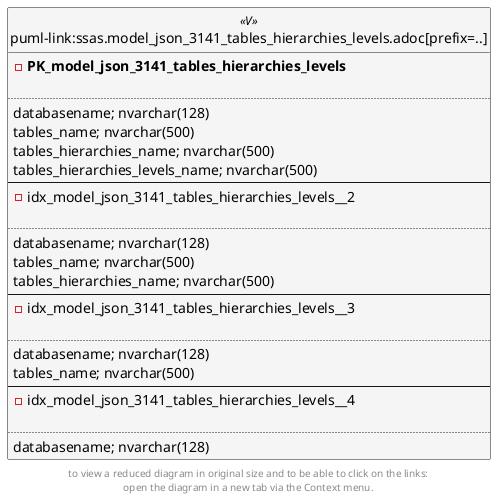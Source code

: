 @startuml
left to right direction
'top to bottom direction
hide circle
'avoide "." issues:
set namespaceSeparator none


skinparam class {
  BackgroundColor White
  BackgroundColor<<FN>> Yellow
  BackgroundColor<<FS>> Yellow
  BackgroundColor<<FT>> LightGray
  BackgroundColor<<IF>> Yellow
  BackgroundColor<<IS>> Yellow
  BackgroundColor<<P>> Aqua
  BackgroundColor<<PC>> Aqua
  BackgroundColor<<SN>> Yellow
  BackgroundColor<<SO>> SlateBlue
  BackgroundColor<<TF>> LightGray
  BackgroundColor<<TR>> Tomato
  BackgroundColor<<U>> White
  BackgroundColor<<V>> WhiteSmoke
  BackgroundColor<<X>> Aqua
}


entity "puml-link:ssas.model_json_3141_tables_hierarchies_levels.adoc[prefix=..]" as ssas.model_json_3141_tables_hierarchies_levels << V >> {
- **PK_model_json_3141_tables_hierarchies_levels**

..
databasename; nvarchar(128)
tables_name; nvarchar(500)
tables_hierarchies_name; nvarchar(500)
tables_hierarchies_levels_name; nvarchar(500)
--
- idx_model_json_3141_tables_hierarchies_levels__2

..
databasename; nvarchar(128)
tables_name; nvarchar(500)
tables_hierarchies_name; nvarchar(500)
--
- idx_model_json_3141_tables_hierarchies_levels__3

..
databasename; nvarchar(128)
tables_name; nvarchar(500)
--
- idx_model_json_3141_tables_hierarchies_levels__4

..
databasename; nvarchar(128)
}


footer
to view a reduced diagram in original size and to be able to click on the links:
open the diagram in a new tab via the Context menu.
end footer

@enduml

